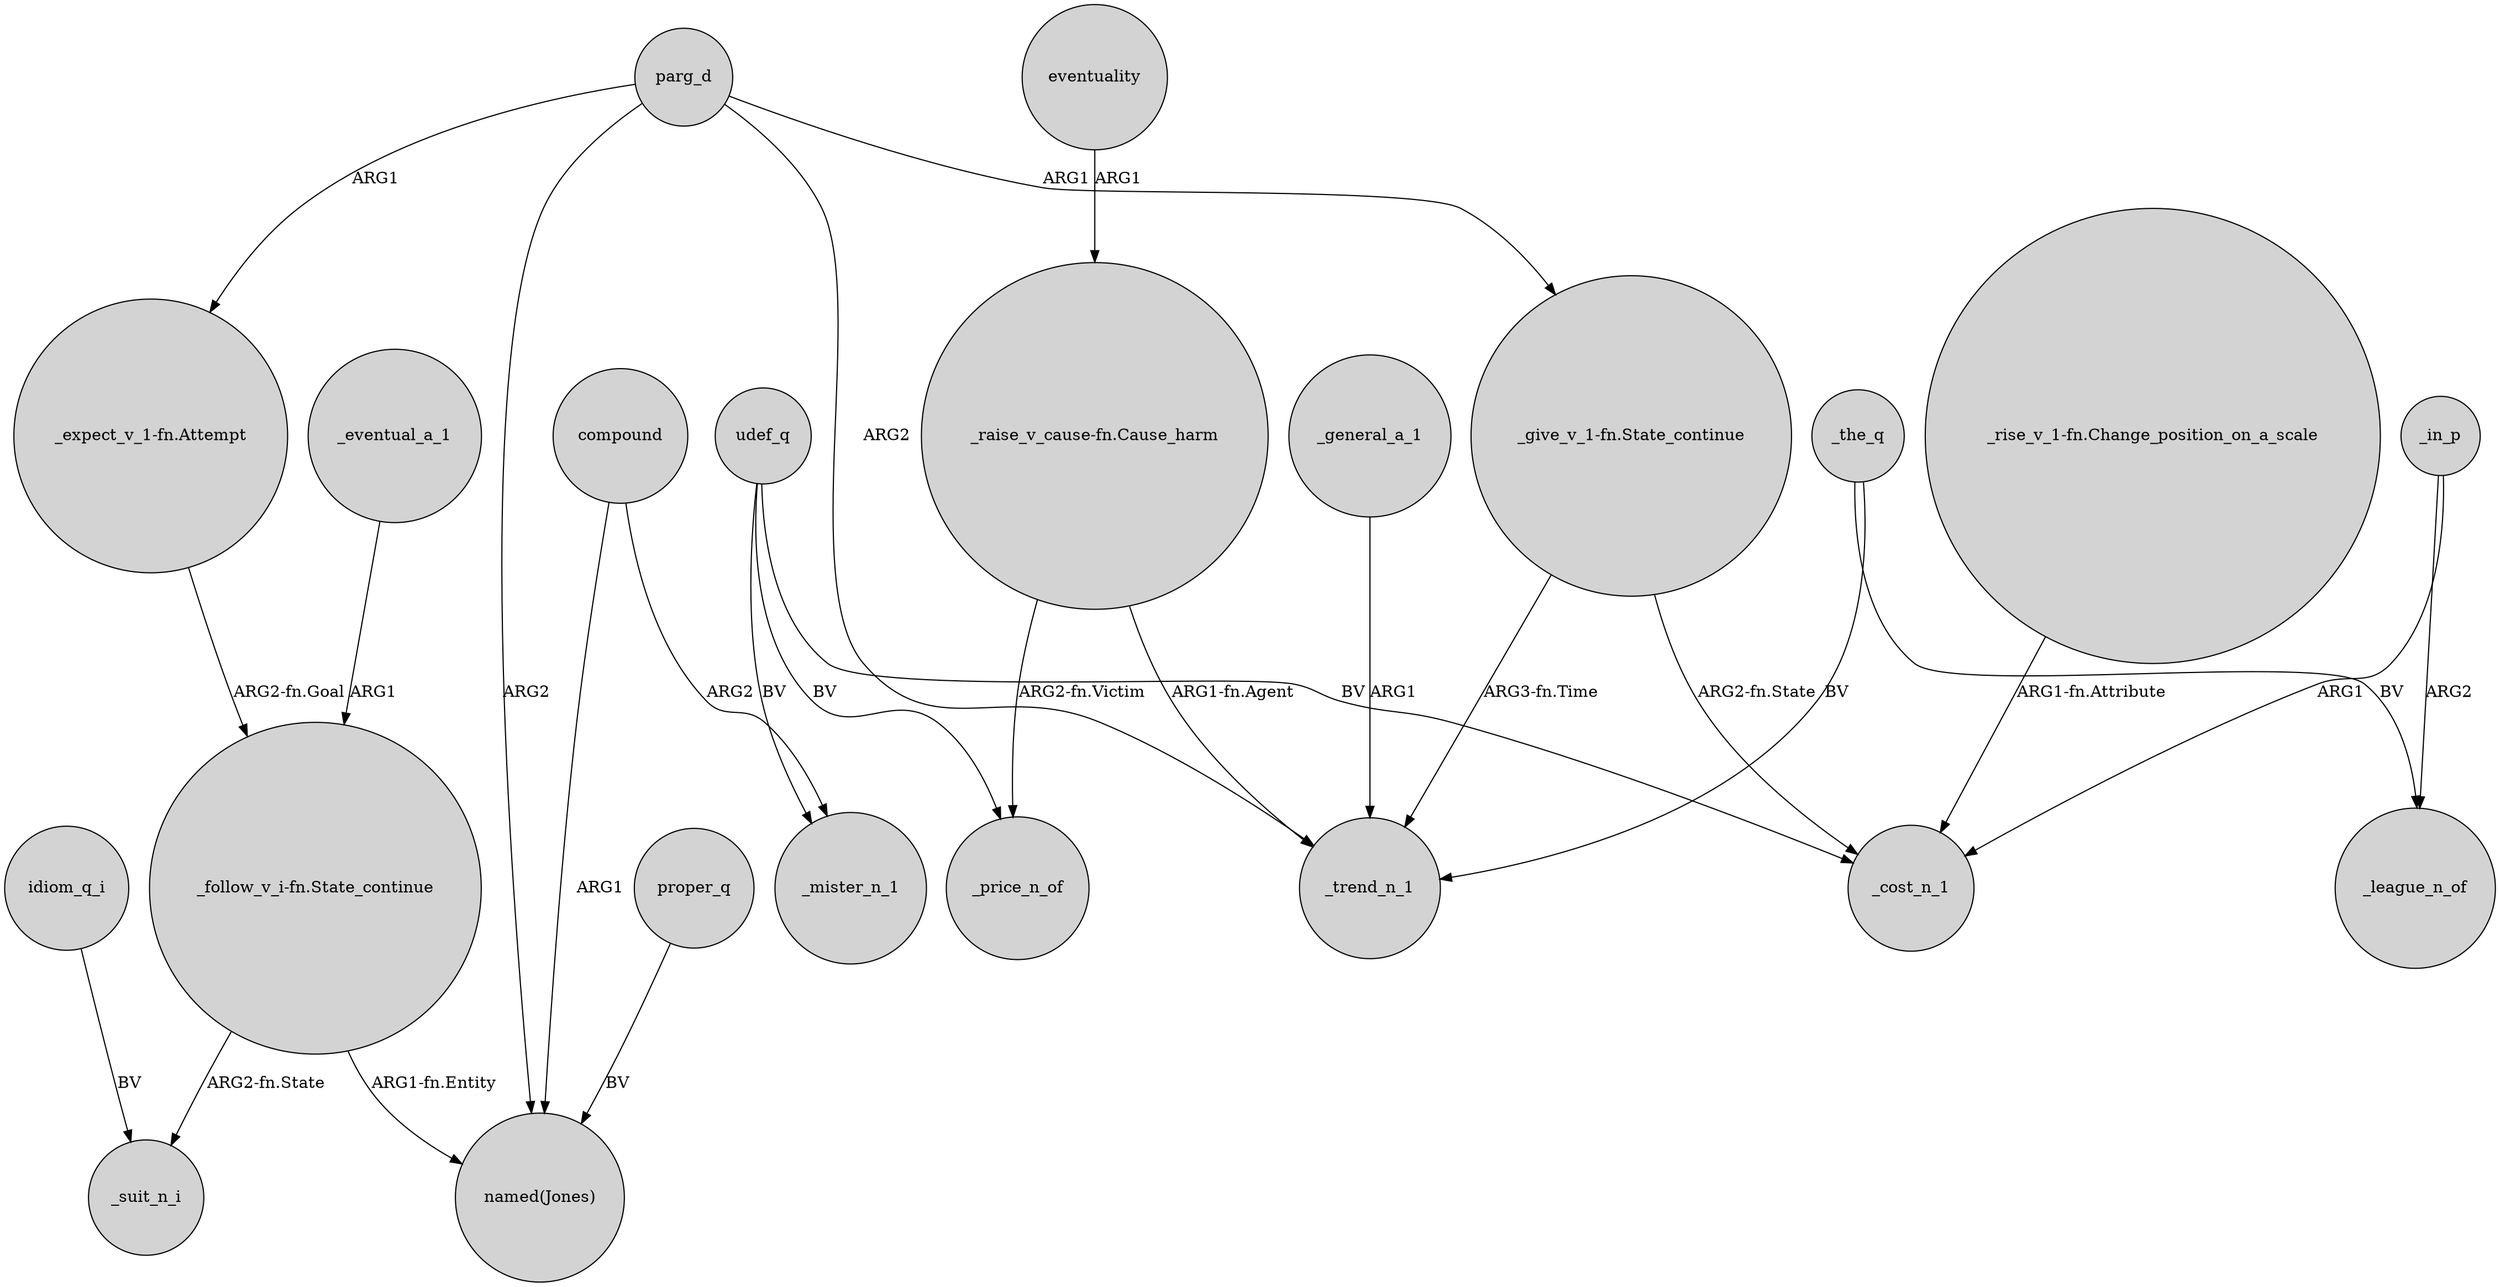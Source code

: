 digraph {
	node [shape=circle style=filled]
	idiom_q_i -> _suit_n_i [label=BV]
	compound -> _mister_n_1 [label=ARG2]
	compound -> "named(Jones)" [label=ARG1]
	udef_q -> _price_n_of [label=BV]
	eventuality -> "_raise_v_cause-fn.Cause_harm" [label=ARG1]
	_the_q -> _league_n_of [label=BV]
	_general_a_1 -> _trend_n_1 [label=ARG1]
	udef_q -> _mister_n_1 [label=BV]
	_in_p -> _cost_n_1 [label=ARG1]
	"_rise_v_1-fn.Change_position_on_a_scale" -> _cost_n_1 [label="ARG1-fn.Attribute"]
	"_follow_v_i-fn.State_continue" -> _suit_n_i [label="ARG2-fn.State"]
	parg_d -> "named(Jones)" [label=ARG2]
	"_expect_v_1-fn.Attempt" -> "_follow_v_i-fn.State_continue" [label="ARG2-fn.Goal"]
	parg_d -> "_give_v_1-fn.State_continue" [label=ARG1]
	"_give_v_1-fn.State_continue" -> _trend_n_1 [label="ARG3-fn.Time"]
	_the_q -> _trend_n_1 [label=BV]
	proper_q -> "named(Jones)" [label=BV]
	parg_d -> _trend_n_1 [label=ARG2]
	"_raise_v_cause-fn.Cause_harm" -> _price_n_of [label="ARG2-fn.Victim"]
	"_raise_v_cause-fn.Cause_harm" -> _trend_n_1 [label="ARG1-fn.Agent"]
	"_give_v_1-fn.State_continue" -> _cost_n_1 [label="ARG2-fn.State"]
	"_follow_v_i-fn.State_continue" -> "named(Jones)" [label="ARG1-fn.Entity"]
	_eventual_a_1 -> "_follow_v_i-fn.State_continue" [label=ARG1]
	_in_p -> _league_n_of [label=ARG2]
	parg_d -> "_expect_v_1-fn.Attempt" [label=ARG1]
	udef_q -> _cost_n_1 [label=BV]
}
